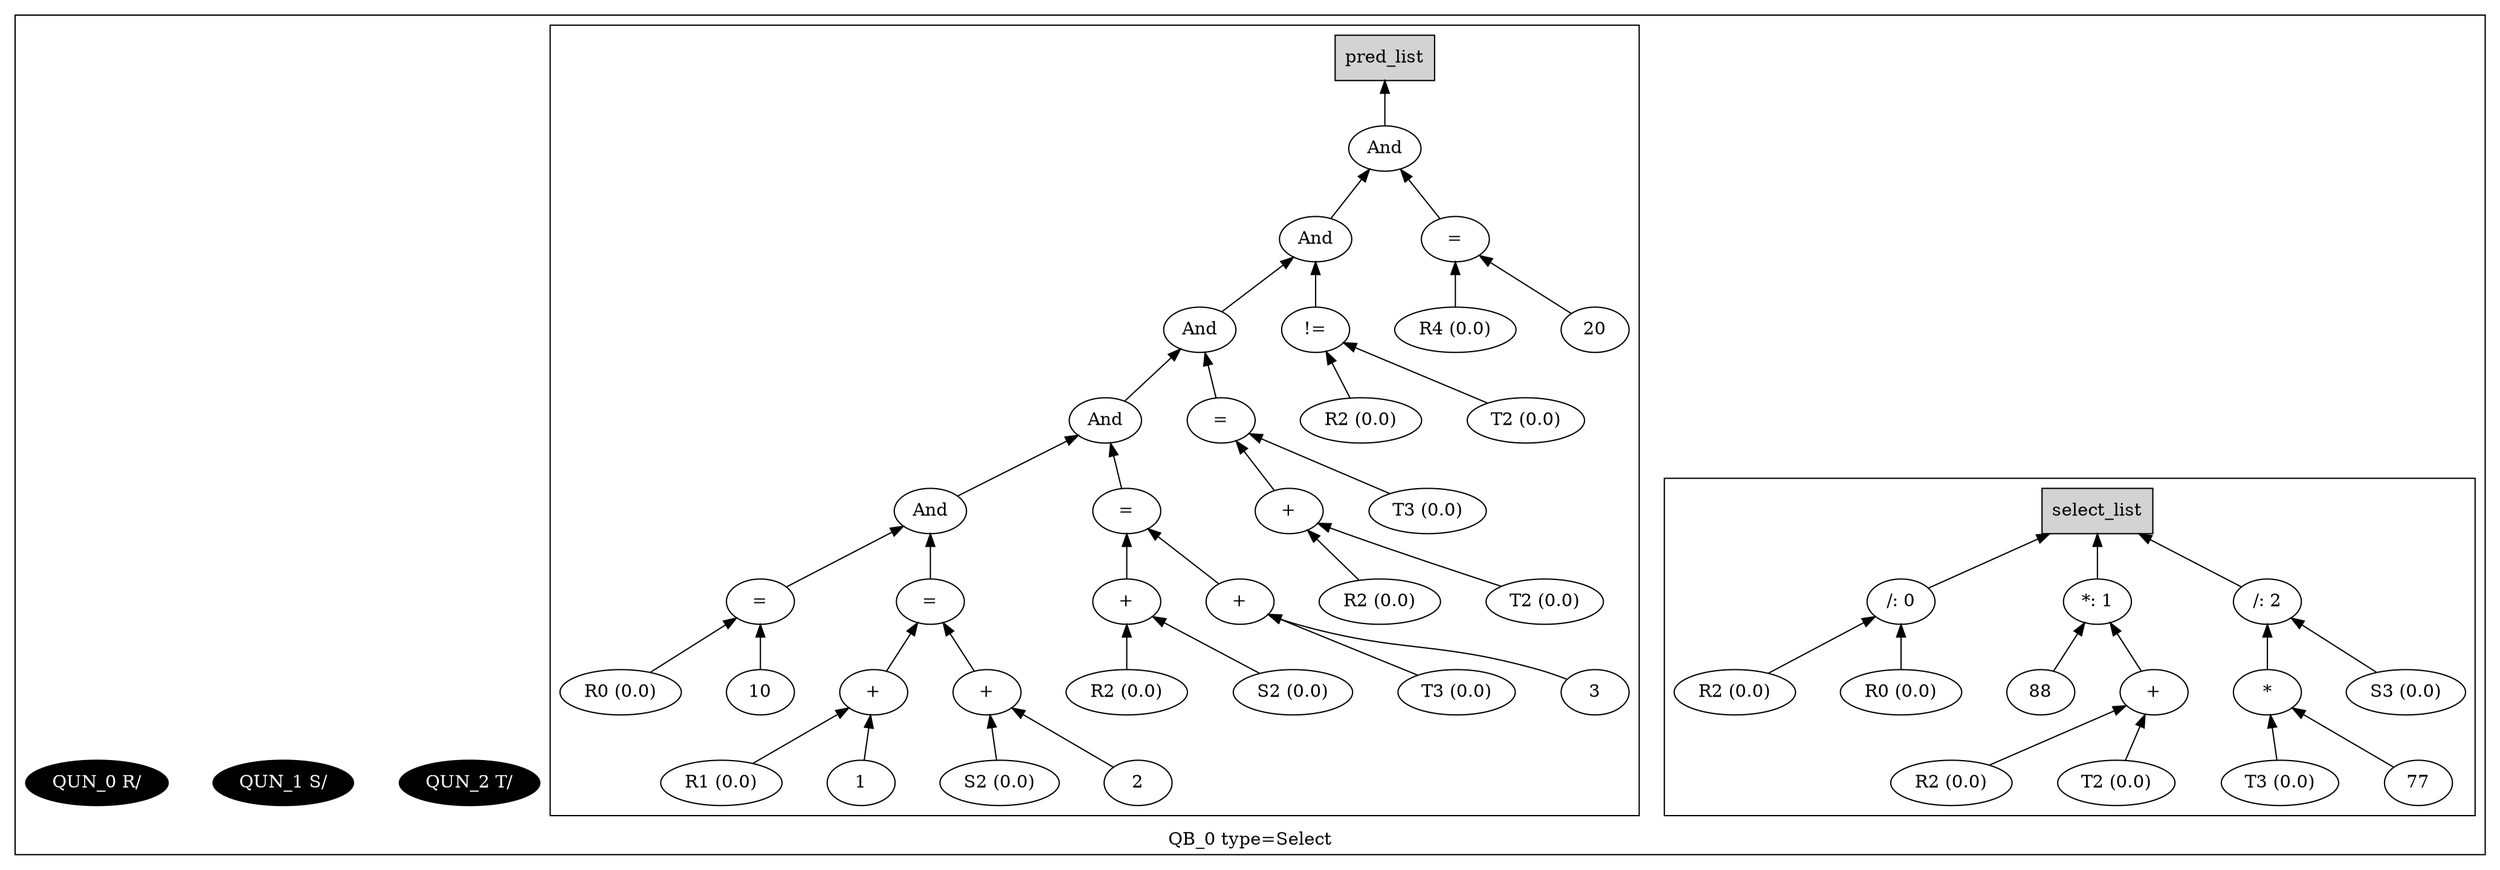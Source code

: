 digraph example1 {
    rankdir=BT;
    nodesep=0.5;
    ordering="in";
  subgraph cluster_QB_0 {
    "QB_0_selectlist"[label="select_list",shape=box,style=filled];
  subgraph cluster_select_listQB_0 {
    exprnodeExprKey3v1[label="/: 0"];
    exprnodeExprKey1v1 -> exprnodeExprKey3v1;
    exprnodeExprKey1v1[label="R2 (0.0)"];
    exprnodeExprKey2v1 -> exprnodeExprKey3v1;
    exprnodeExprKey2v1[label="R0 (0.0)"];
    exprnodeExprKey3v1 -> "QB_0_selectlist";
    exprnodeExprKey8v1[label="*: 1"];
    exprnodeExprKey4v1 -> exprnodeExprKey8v1;
    exprnodeExprKey4v1[label="88"];
    exprnodeExprKey7v1 -> exprnodeExprKey8v1;
    exprnodeExprKey7v1[label="+"];
    exprnodeExprKey5v1 -> exprnodeExprKey7v1;
    exprnodeExprKey5v1[label="R2 (0.0)"];
    exprnodeExprKey6v1 -> exprnodeExprKey7v1;
    exprnodeExprKey6v1[label="T2 (0.0)"];
    exprnodeExprKey8v1 -> "QB_0_selectlist";
    exprnodeExprKey13v1[label="/: 2"];
    exprnodeExprKey11v1 -> exprnodeExprKey13v1;
    exprnodeExprKey11v1[label="*"];
    exprnodeExprKey9v1 -> exprnodeExprKey11v1;
    exprnodeExprKey9v1[label="T3 (0.0)"];
    exprnodeExprKey10v1 -> exprnodeExprKey11v1;
    exprnodeExprKey10v1[label="77"];
    exprnodeExprKey12v1 -> exprnodeExprKey13v1;
    exprnodeExprKey12v1[label="S3 (0.0)"];
    exprnodeExprKey13v1 -> "QB_0_selectlist";
}
    "QUN_2"[label="QUN_2 T/", fillcolor=black, fontcolor=white, style=filled]
    "QUN_1"[label="QUN_1 S/", fillcolor=black, fontcolor=white, style=filled]
    "QUN_0"[label="QUN_0 R/", fillcolor=black, fontcolor=white, style=filled]
  subgraph cluster_pred_listQB_0 {
    exprnodeExprKey46v1[label="And"];
    exprnodeExprKey42v1 -> exprnodeExprKey46v1;
    exprnodeExprKey42v1[label="And"];
    exprnodeExprKey38v1 -> exprnodeExprKey42v1;
    exprnodeExprKey38v1[label="And"];
    exprnodeExprKey32v1 -> exprnodeExprKey38v1;
    exprnodeExprKey32v1[label="And"];
    exprnodeExprKey24v1 -> exprnodeExprKey32v1;
    exprnodeExprKey24v1[label="And"];
    exprnodeExprKey16v1 -> exprnodeExprKey24v1;
    exprnodeExprKey16v1[label="="];
    exprnodeExprKey14v1 -> exprnodeExprKey16v1;
    exprnodeExprKey14v1[label="R0 (0.0)"];
    exprnodeExprKey15v1 -> exprnodeExprKey16v1;
    exprnodeExprKey15v1[label="10"];
    exprnodeExprKey23v1 -> exprnodeExprKey24v1;
    exprnodeExprKey23v1[label="="];
    exprnodeExprKey19v1 -> exprnodeExprKey23v1;
    exprnodeExprKey19v1[label="+"];
    exprnodeExprKey17v1 -> exprnodeExprKey19v1;
    exprnodeExprKey17v1[label="R1 (0.0)"];
    exprnodeExprKey18v1 -> exprnodeExprKey19v1;
    exprnodeExprKey18v1[label="1"];
    exprnodeExprKey22v1 -> exprnodeExprKey23v1;
    exprnodeExprKey22v1[label="+"];
    exprnodeExprKey20v1 -> exprnodeExprKey22v1;
    exprnodeExprKey20v1[label="S2 (0.0)"];
    exprnodeExprKey21v1 -> exprnodeExprKey22v1;
    exprnodeExprKey21v1[label="2"];
    exprnodeExprKey31v1 -> exprnodeExprKey32v1;
    exprnodeExprKey31v1[label="="];
    exprnodeExprKey27v1 -> exprnodeExprKey31v1;
    exprnodeExprKey27v1[label="+"];
    exprnodeExprKey25v1 -> exprnodeExprKey27v1;
    exprnodeExprKey25v1[label="R2 (0.0)"];
    exprnodeExprKey26v1 -> exprnodeExprKey27v1;
    exprnodeExprKey26v1[label="S2 (0.0)"];
    exprnodeExprKey30v1 -> exprnodeExprKey31v1;
    exprnodeExprKey30v1[label="+"];
    exprnodeExprKey28v1 -> exprnodeExprKey30v1;
    exprnodeExprKey28v1[label="T3 (0.0)"];
    exprnodeExprKey29v1 -> exprnodeExprKey30v1;
    exprnodeExprKey29v1[label="3"];
    exprnodeExprKey37v1 -> exprnodeExprKey38v1;
    exprnodeExprKey37v1[label="="];
    exprnodeExprKey35v1 -> exprnodeExprKey37v1;
    exprnodeExprKey35v1[label="+"];
    exprnodeExprKey33v1 -> exprnodeExprKey35v1;
    exprnodeExprKey33v1[label="R2 (0.0)"];
    exprnodeExprKey34v1 -> exprnodeExprKey35v1;
    exprnodeExprKey34v1[label="T2 (0.0)"];
    exprnodeExprKey36v1 -> exprnodeExprKey37v1;
    exprnodeExprKey36v1[label="T3 (0.0)"];
    exprnodeExprKey41v1 -> exprnodeExprKey42v1;
    exprnodeExprKey41v1[label="!="];
    exprnodeExprKey39v1 -> exprnodeExprKey41v1;
    exprnodeExprKey39v1[label="R2 (0.0)"];
    exprnodeExprKey40v1 -> exprnodeExprKey41v1;
    exprnodeExprKey40v1[label="T2 (0.0)"];
    exprnodeExprKey45v1 -> exprnodeExprKey46v1;
    exprnodeExprKey45v1[label="="];
    exprnodeExprKey43v1 -> exprnodeExprKey45v1;
    exprnodeExprKey43v1[label="R4 (0.0)"];
    exprnodeExprKey44v1 -> exprnodeExprKey45v1;
    exprnodeExprKey44v1[label="20"];
    exprnodeExprKey46v1 -> QB_0_pred_list;
    "QB_0_pred_list"[label="pred_list",shape=box,style=filled];
}
    label = "QB_0 type=Select";
}
}
